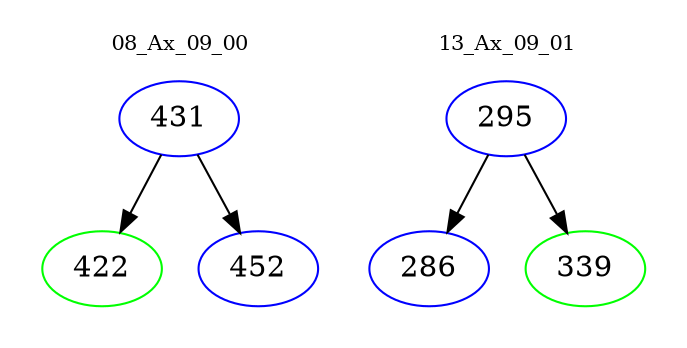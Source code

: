 digraph{
subgraph cluster_0 {
color = white
label = "08_Ax_09_00";
fontsize=10;
T0_431 [label="431", color="blue"]
T0_431 -> T0_422 [color="black"]
T0_422 [label="422", color="green"]
T0_431 -> T0_452 [color="black"]
T0_452 [label="452", color="blue"]
}
subgraph cluster_1 {
color = white
label = "13_Ax_09_01";
fontsize=10;
T1_295 [label="295", color="blue"]
T1_295 -> T1_286 [color="black"]
T1_286 [label="286", color="blue"]
T1_295 -> T1_339 [color="black"]
T1_339 [label="339", color="green"]
}
}
